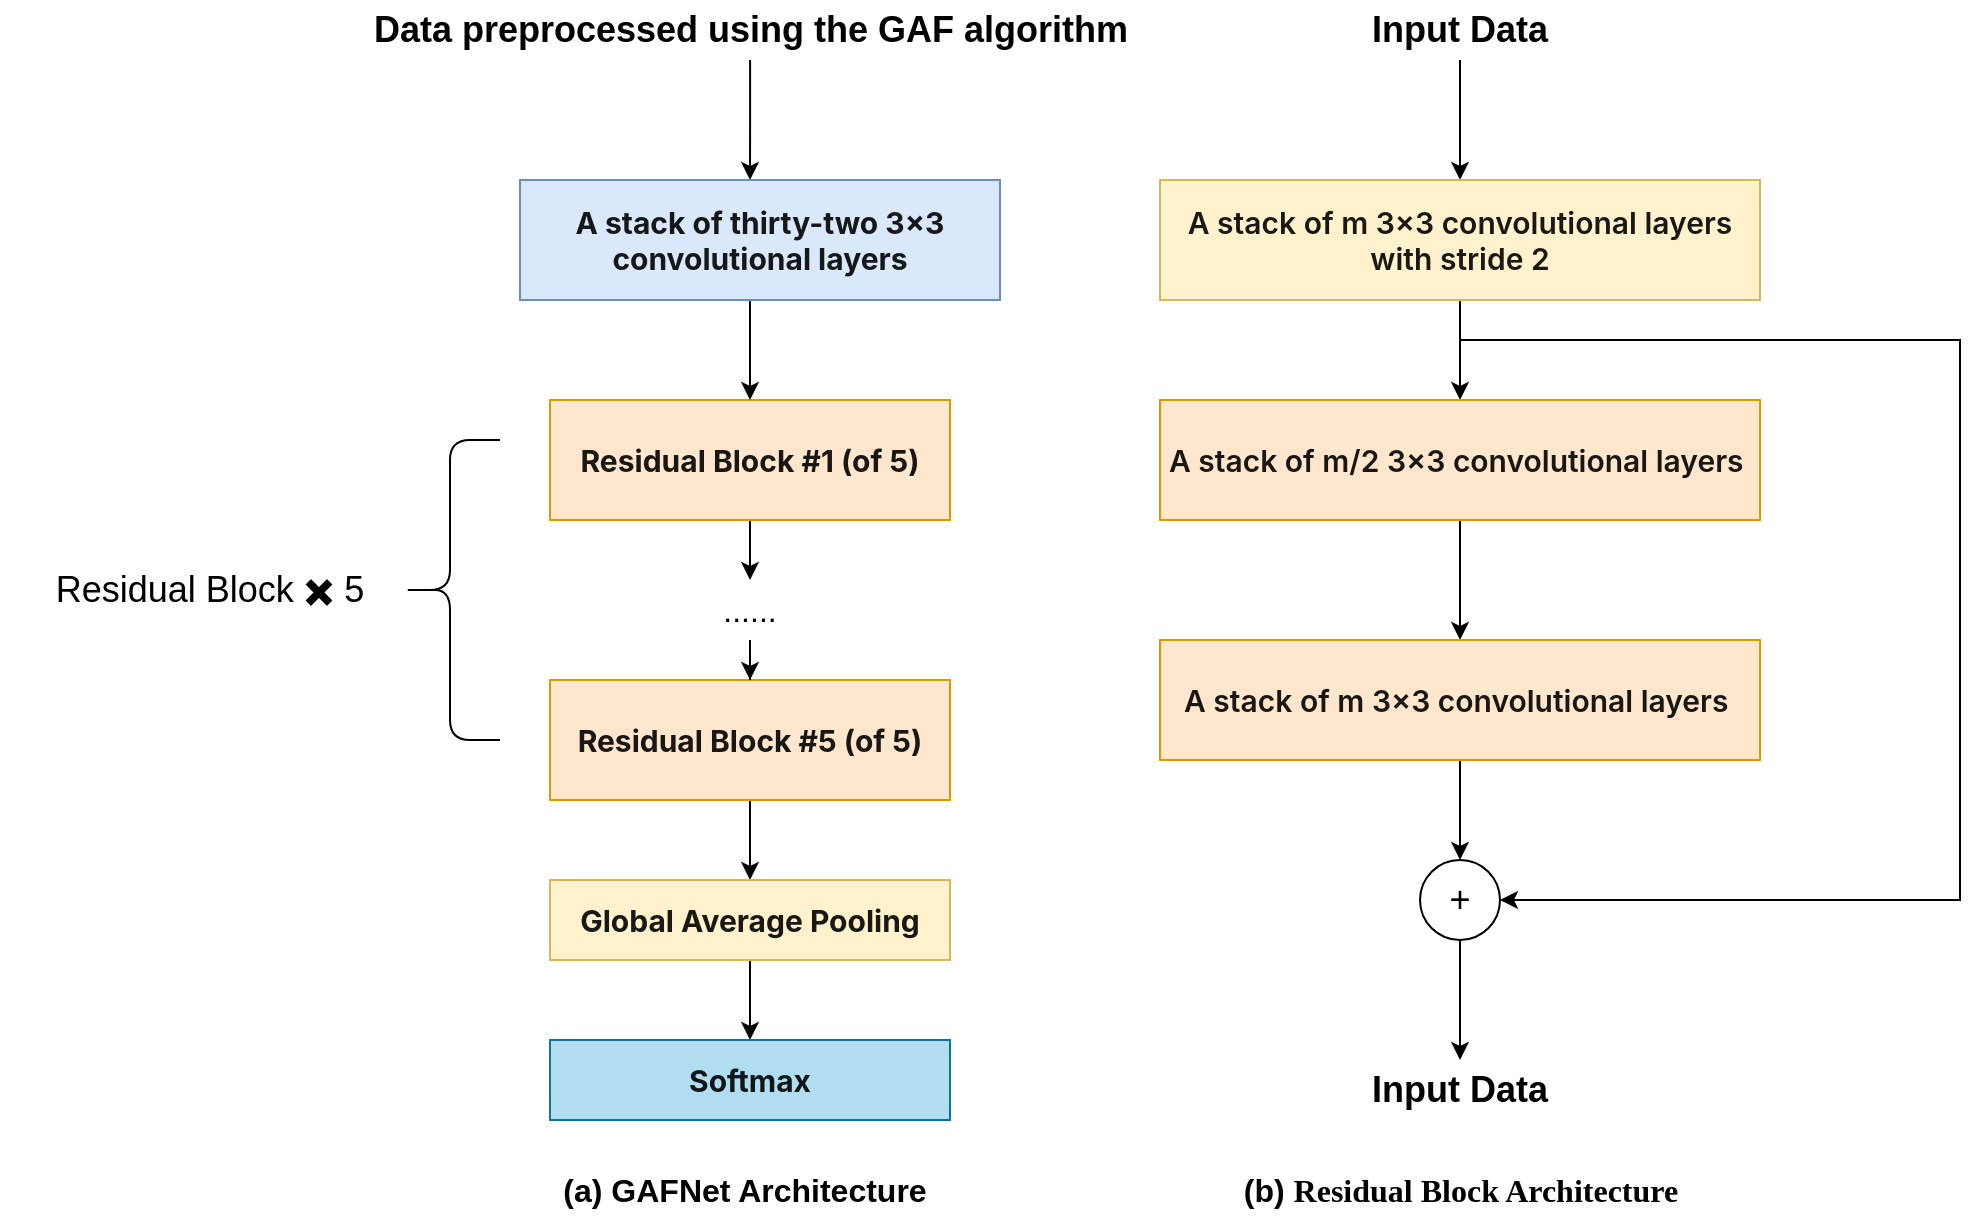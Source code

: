<mxfile version="26.2.12">
  <diagram name="第 1 页" id="gsCJPo12cD5kt-aYvxFK">
    <mxGraphModel dx="1368" dy="795" grid="1" gridSize="10" guides="1" tooltips="1" connect="1" arrows="1" fold="1" page="1" pageScale="1" pageWidth="2339" pageHeight="3300" math="0" shadow="0">
      <root>
        <mxCell id="0" />
        <mxCell id="1" parent="0" />
        <mxCell id="f7SJwxryUG_pSJBR0R4L-12" value="" style="edgeStyle=orthogonalEdgeStyle;rounded=0;orthogonalLoop=1;jettySize=auto;html=1;" edge="1" parent="1" source="f7SJwxryUG_pSJBR0R4L-1">
          <mxGeometry relative="1" as="geometry">
            <mxPoint x="485" y="310" as="targetPoint" />
          </mxGeometry>
        </mxCell>
        <mxCell id="f7SJwxryUG_pSJBR0R4L-1" value="&lt;b&gt;&lt;font style=&quot;font-size: 18px;&quot;&gt;Data preprocessed&amp;nbsp;&lt;/font&gt;&lt;span style=&quot;font-size: 18px; background-color: transparent; color: light-dark(rgb(0, 0, 0), rgb(255, 255, 255));&quot;&gt;using the GAF algorithm&lt;/span&gt;&lt;/b&gt;" style="text;html=1;align=center;verticalAlign=middle;whiteSpace=wrap;rounded=0;" vertex="1" parent="1">
          <mxGeometry x="293.75" y="220" width="382.5" height="30" as="geometry" />
        </mxCell>
        <mxCell id="f7SJwxryUG_pSJBR0R4L-3" value="&lt;span style=&quot;font-size: 18px;&quot;&gt;Residual Block ✖️ 5&lt;/span&gt;" style="text;html=1;align=center;verticalAlign=middle;whiteSpace=wrap;rounded=0;" vertex="1" parent="1">
          <mxGeometry x="110" y="500" width="210" height="30" as="geometry" />
        </mxCell>
        <mxCell id="f7SJwxryUG_pSJBR0R4L-7" value="" style="edgeStyle=orthogonalEdgeStyle;rounded=0;orthogonalLoop=1;jettySize=auto;html=1;" edge="1" parent="1" source="f7SJwxryUG_pSJBR0R4L-4" target="f7SJwxryUG_pSJBR0R4L-6">
          <mxGeometry relative="1" as="geometry" />
        </mxCell>
        <mxCell id="f7SJwxryUG_pSJBR0R4L-4" value="&lt;div&gt;&lt;span style=&quot;color: light-dark(rgba(0, 0, 0, 0.9), rgb(237, 237, 237)); font-family: &amp;quot;PingFang SC&amp;quot;, -apple-system, BlinkMacSystemFont, &amp;quot;Segoe UI&amp;quot;, Roboto, Ubuntu, &amp;quot;Helvetica Neue&amp;quot;, Helvetica, Arial, &amp;quot;Hiragino Sans GB&amp;quot;, &amp;quot;Microsoft YaHei UI&amp;quot;, &amp;quot;Microsoft YaHei&amp;quot;, &amp;quot;Source Han Sans CN&amp;quot;, sans-serif; font-size: 15px; font-variant-ligatures: inherit; text-align: start; caret-color: light-dark(rgba(0, 0, 0, 0.9), rgb(237, 237, 237)); background-color: transparent;&quot;&gt;&lt;b&gt;Residual Block #1 (of 5)&lt;/b&gt;&lt;/span&gt;&lt;/div&gt;" style="rounded=0;whiteSpace=wrap;html=1;fillColor=#ffe6cc;strokeColor=#d79b00;" vertex="1" parent="1">
          <mxGeometry x="385" y="420" width="200" height="60" as="geometry" />
        </mxCell>
        <mxCell id="f7SJwxryUG_pSJBR0R4L-14" value="" style="edgeStyle=orthogonalEdgeStyle;rounded=0;orthogonalLoop=1;jettySize=auto;html=1;" edge="1" parent="1" source="f7SJwxryUG_pSJBR0R4L-5" target="f7SJwxryUG_pSJBR0R4L-9">
          <mxGeometry relative="1" as="geometry" />
        </mxCell>
        <mxCell id="f7SJwxryUG_pSJBR0R4L-5" value="&lt;div&gt;&lt;span style=&quot;color: light-dark(rgba(0, 0, 0, 0.9), rgb(237, 237, 237)); font-family: &amp;quot;PingFang SC&amp;quot;, -apple-system, BlinkMacSystemFont, &amp;quot;Segoe UI&amp;quot;, Roboto, Ubuntu, &amp;quot;Helvetica Neue&amp;quot;, Helvetica, Arial, &amp;quot;Hiragino Sans GB&amp;quot;, &amp;quot;Microsoft YaHei UI&amp;quot;, &amp;quot;Microsoft YaHei&amp;quot;, &amp;quot;Source Han Sans CN&amp;quot;, sans-serif; font-size: 15px; font-variant-ligatures: inherit; text-align: start; caret-color: light-dark(rgba(0, 0, 0, 0.9), rgb(237, 237, 237)); background-color: transparent;&quot;&gt;&lt;b&gt;Residual Block #5 (of 5)&lt;/b&gt;&lt;/span&gt;&lt;/div&gt;" style="rounded=0;whiteSpace=wrap;html=1;fillColor=#ffe6cc;strokeColor=#d79b00;" vertex="1" parent="1">
          <mxGeometry x="385" y="560" width="200" height="60" as="geometry" />
        </mxCell>
        <mxCell id="f7SJwxryUG_pSJBR0R4L-8" value="" style="edgeStyle=orthogonalEdgeStyle;rounded=0;orthogonalLoop=1;jettySize=auto;html=1;" edge="1" parent="1" source="f7SJwxryUG_pSJBR0R4L-6" target="f7SJwxryUG_pSJBR0R4L-5">
          <mxGeometry relative="1" as="geometry" />
        </mxCell>
        <mxCell id="f7SJwxryUG_pSJBR0R4L-6" value="&lt;font style=&quot;font-size: 16px;&quot;&gt;......&lt;/font&gt;" style="text;html=1;align=center;verticalAlign=middle;whiteSpace=wrap;rounded=0;" vertex="1" parent="1">
          <mxGeometry x="455" y="510" width="60" height="30" as="geometry" />
        </mxCell>
        <mxCell id="f7SJwxryUG_pSJBR0R4L-15" value="" style="edgeStyle=orthogonalEdgeStyle;rounded=0;orthogonalLoop=1;jettySize=auto;html=1;" edge="1" parent="1" source="f7SJwxryUG_pSJBR0R4L-9" target="f7SJwxryUG_pSJBR0R4L-10">
          <mxGeometry relative="1" as="geometry" />
        </mxCell>
        <mxCell id="f7SJwxryUG_pSJBR0R4L-9" value="&lt;div&gt;&lt;span style=&quot;color: light-dark(rgba(0, 0, 0, 0.9), rgb(237, 237, 237)); font-family: &amp;quot;PingFang SC&amp;quot;, -apple-system, BlinkMacSystemFont, &amp;quot;Segoe UI&amp;quot;, Roboto, Ubuntu, &amp;quot;Helvetica Neue&amp;quot;, Helvetica, Arial, &amp;quot;Hiragino Sans GB&amp;quot;, &amp;quot;Microsoft YaHei UI&amp;quot;, &amp;quot;Microsoft YaHei&amp;quot;, &amp;quot;Source Han Sans CN&amp;quot;, sans-serif; font-size: 15px; font-variant-ligatures: inherit; text-align: start; caret-color: light-dark(rgba(0, 0, 0, 0.9), rgb(237, 237, 237)); background-color: transparent;&quot;&gt;&lt;b&gt;Global Average Pooling&lt;/b&gt;&lt;/span&gt;&lt;/div&gt;" style="rounded=0;whiteSpace=wrap;html=1;fillColor=#fff2cc;strokeColor=#d6b656;" vertex="1" parent="1">
          <mxGeometry x="385" y="660" width="200" height="40" as="geometry" />
        </mxCell>
        <mxCell id="f7SJwxryUG_pSJBR0R4L-10" value="&lt;div&gt;&lt;span style=&quot;color: light-dark(rgba(0, 0, 0, 0.9), rgb(237, 237, 237)); font-family: &amp;quot;PingFang SC&amp;quot;, -apple-system, BlinkMacSystemFont, &amp;quot;Segoe UI&amp;quot;, Roboto, Ubuntu, &amp;quot;Helvetica Neue&amp;quot;, Helvetica, Arial, &amp;quot;Hiragino Sans GB&amp;quot;, &amp;quot;Microsoft YaHei UI&amp;quot;, &amp;quot;Microsoft YaHei&amp;quot;, &amp;quot;Source Han Sans CN&amp;quot;, sans-serif; font-size: 15px; font-variant-ligatures: inherit; text-align: start; caret-color: light-dark(rgba(0, 0, 0, 0.9), rgb(237, 237, 237)); background-color: transparent;&quot;&gt;&lt;b&gt;Softmax&lt;/b&gt;&lt;/span&gt;&lt;/div&gt;" style="rounded=0;whiteSpace=wrap;html=1;fillColor=#b1ddf0;strokeColor=#10739e;" vertex="1" parent="1">
          <mxGeometry x="385" y="740" width="200" height="40" as="geometry" />
        </mxCell>
        <mxCell id="f7SJwxryUG_pSJBR0R4L-11" value="&lt;font style=&quot;font-size: 16px;&quot;&gt;&lt;b&gt;(a) GAFNet Architecture&lt;/b&gt;&lt;/font&gt;" style="text;html=1;align=center;verticalAlign=middle;whiteSpace=wrap;rounded=0;" vertex="1" parent="1">
          <mxGeometry x="370" y="800" width="225" height="30" as="geometry" />
        </mxCell>
        <mxCell id="f7SJwxryUG_pSJBR0R4L-16" value="" style="shape=curlyBracket;whiteSpace=wrap;html=1;rounded=1;labelPosition=left;verticalLabelPosition=middle;align=right;verticalAlign=middle;" vertex="1" parent="1">
          <mxGeometry x="310" y="440" width="50" height="150" as="geometry" />
        </mxCell>
        <mxCell id="f7SJwxryUG_pSJBR0R4L-30" value="" style="edgeStyle=orthogonalEdgeStyle;rounded=0;orthogonalLoop=1;jettySize=auto;html=1;" edge="1" parent="1" source="f7SJwxryUG_pSJBR0R4L-17" target="f7SJwxryUG_pSJBR0R4L-18">
          <mxGeometry relative="1" as="geometry" />
        </mxCell>
        <mxCell id="f7SJwxryUG_pSJBR0R4L-17" value="&lt;span style=&quot;font-size: 18px;&quot;&gt;&lt;b&gt;Input Data&lt;/b&gt;&lt;/span&gt;" style="text;html=1;align=center;verticalAlign=middle;whiteSpace=wrap;rounded=0;" vertex="1" parent="1">
          <mxGeometry x="735" y="220" width="210" height="30" as="geometry" />
        </mxCell>
        <mxCell id="f7SJwxryUG_pSJBR0R4L-25" value="" style="edgeStyle=orthogonalEdgeStyle;rounded=0;orthogonalLoop=1;jettySize=auto;html=1;" edge="1" parent="1" source="f7SJwxryUG_pSJBR0R4L-18" target="f7SJwxryUG_pSJBR0R4L-19">
          <mxGeometry relative="1" as="geometry" />
        </mxCell>
        <mxCell id="f7SJwxryUG_pSJBR0R4L-29" value="" style="edgeStyle=orthogonalEdgeStyle;rounded=0;orthogonalLoop=1;jettySize=auto;html=1;entryX=1;entryY=0.5;entryDx=0;entryDy=0;" edge="1" parent="1" source="f7SJwxryUG_pSJBR0R4L-18" target="f7SJwxryUG_pSJBR0R4L-24">
          <mxGeometry relative="1" as="geometry">
            <mxPoint x="860" y="700" as="targetPoint" />
            <Array as="points">
              <mxPoint x="840" y="390" />
              <mxPoint x="1090" y="390" />
              <mxPoint x="1090" y="670" />
            </Array>
          </mxGeometry>
        </mxCell>
        <mxCell id="f7SJwxryUG_pSJBR0R4L-18" value="&lt;div&gt;&lt;span style=&quot;font-family: &amp;quot;PingFang SC&amp;quot;, -apple-system, BlinkMacSystemFont, &amp;quot;Segoe UI&amp;quot;, Roboto, Ubuntu, &amp;quot;Helvetica Neue&amp;quot;, Helvetica, Arial, &amp;quot;Hiragino Sans GB&amp;quot;, &amp;quot;Microsoft YaHei UI&amp;quot;, &amp;quot;Microsoft YaHei&amp;quot;, &amp;quot;Source Han Sans CN&amp;quot;, sans-serif; font-variant-ligatures: inherit; font-weight: 600; color: light-dark(rgba(0, 0, 0, 0.9), rgb(237, 237, 237)); font-size: 15px; text-align: start; caret-color: light-dark(rgba(0, 0, 0, 0.9), rgb(237, 237, 237));&quot;&gt;A stack of m 3×3 convolutional layers with stride 2&lt;/span&gt;&lt;/div&gt;" style="rounded=0;whiteSpace=wrap;html=1;fillColor=#fff2cc;strokeColor=#d6b656;" vertex="1" parent="1">
          <mxGeometry x="690" y="310" width="300" height="60" as="geometry" />
        </mxCell>
        <mxCell id="f7SJwxryUG_pSJBR0R4L-26" value="" style="edgeStyle=orthogonalEdgeStyle;rounded=0;orthogonalLoop=1;jettySize=auto;html=1;" edge="1" parent="1" source="f7SJwxryUG_pSJBR0R4L-19" target="f7SJwxryUG_pSJBR0R4L-20">
          <mxGeometry relative="1" as="geometry" />
        </mxCell>
        <mxCell id="f7SJwxryUG_pSJBR0R4L-19" value="&lt;div&gt;&lt;span style=&quot;font-family: &amp;quot;PingFang SC&amp;quot;, -apple-system, BlinkMacSystemFont, &amp;quot;Segoe UI&amp;quot;, Roboto, Ubuntu, &amp;quot;Helvetica Neue&amp;quot;, Helvetica, Arial, &amp;quot;Hiragino Sans GB&amp;quot;, &amp;quot;Microsoft YaHei UI&amp;quot;, &amp;quot;Microsoft YaHei&amp;quot;, &amp;quot;Source Han Sans CN&amp;quot;, sans-serif; font-variant-ligatures: inherit; font-weight: 600; color: light-dark(rgba(0, 0, 0, 0.9), rgb(237, 237, 237)); font-size: 15px; text-align: start; caret-color: light-dark(rgba(0, 0, 0, 0.9), rgb(237, 237, 237));&quot;&gt;A stack of m/2 3×3 convolutional layers&amp;nbsp;&lt;/span&gt;&lt;/div&gt;" style="rounded=0;whiteSpace=wrap;html=1;fillColor=#ffe6cc;strokeColor=#d79b00;" vertex="1" parent="1">
          <mxGeometry x="690" y="420" width="300" height="60" as="geometry" />
        </mxCell>
        <mxCell id="f7SJwxryUG_pSJBR0R4L-27" value="" style="edgeStyle=orthogonalEdgeStyle;rounded=0;orthogonalLoop=1;jettySize=auto;html=1;" edge="1" parent="1" source="f7SJwxryUG_pSJBR0R4L-20" target="f7SJwxryUG_pSJBR0R4L-24">
          <mxGeometry relative="1" as="geometry" />
        </mxCell>
        <mxCell id="f7SJwxryUG_pSJBR0R4L-20" value="&lt;div&gt;&lt;span style=&quot;font-family: &amp;quot;PingFang SC&amp;quot;, -apple-system, BlinkMacSystemFont, &amp;quot;Segoe UI&amp;quot;, Roboto, Ubuntu, &amp;quot;Helvetica Neue&amp;quot;, Helvetica, Arial, &amp;quot;Hiragino Sans GB&amp;quot;, &amp;quot;Microsoft YaHei UI&amp;quot;, &amp;quot;Microsoft YaHei&amp;quot;, &amp;quot;Source Han Sans CN&amp;quot;, sans-serif; font-variant-ligatures: inherit; font-weight: 600; color: light-dark(rgba(0, 0, 0, 0.9), rgb(237, 237, 237)); font-size: 15px; text-align: start; caret-color: light-dark(rgba(0, 0, 0, 0.9), rgb(237, 237, 237));&quot;&gt;A stack of m 3×3 convolutional layers&amp;nbsp;&lt;/span&gt;&lt;/div&gt;" style="rounded=0;whiteSpace=wrap;html=1;fillColor=#ffe6cc;strokeColor=#d79b00;" vertex="1" parent="1">
          <mxGeometry x="690" y="540" width="300" height="60" as="geometry" />
        </mxCell>
        <mxCell id="f7SJwxryUG_pSJBR0R4L-37" value="" style="edgeStyle=orthogonalEdgeStyle;rounded=0;orthogonalLoop=1;jettySize=auto;html=1;" edge="1" parent="1" source="f7SJwxryUG_pSJBR0R4L-24" target="f7SJwxryUG_pSJBR0R4L-36">
          <mxGeometry relative="1" as="geometry" />
        </mxCell>
        <mxCell id="f7SJwxryUG_pSJBR0R4L-24" value="&lt;font style=&quot;font-size: 18px;&quot;&gt;+&lt;/font&gt;" style="ellipse;whiteSpace=wrap;html=1;aspect=fixed;" vertex="1" parent="1">
          <mxGeometry x="820" y="650" width="40" height="40" as="geometry" />
        </mxCell>
        <mxCell id="f7SJwxryUG_pSJBR0R4L-31" value="&lt;b&gt;&lt;font style=&quot;font-size: 16px;&quot;&gt;(b)&amp;nbsp;&lt;/font&gt;&lt;span style=&quot;caret-color: rgb(0, 0, 0); font-family: -webkit-standard; font-size: medium; text-align: start;&quot;&gt;Residual Block Architecture&lt;/span&gt;&lt;/b&gt;" style="text;html=1;align=center;verticalAlign=middle;whiteSpace=wrap;rounded=0;" vertex="1" parent="1">
          <mxGeometry x="713.75" y="800" width="252.5" height="30" as="geometry" />
        </mxCell>
        <mxCell id="f7SJwxryUG_pSJBR0R4L-33" value="" style="edgeStyle=orthogonalEdgeStyle;rounded=0;orthogonalLoop=1;jettySize=auto;html=1;" edge="1" parent="1" source="f7SJwxryUG_pSJBR0R4L-32" target="f7SJwxryUG_pSJBR0R4L-4">
          <mxGeometry relative="1" as="geometry">
            <Array as="points">
              <mxPoint x="485" y="380" />
              <mxPoint x="485" y="380" />
            </Array>
          </mxGeometry>
        </mxCell>
        <mxCell id="f7SJwxryUG_pSJBR0R4L-32" value="&lt;span style=&quot;white-space-collapse: preserve; caret-color: rgba(0, 0, 0, 0.9); color: rgba(0, 0, 0, 0.9); font-family: &amp;quot;PingFang SC&amp;quot;, -apple-system, BlinkMacSystemFont, &amp;quot;Segoe UI&amp;quot;, Roboto, Ubuntu, &amp;quot;Helvetica Neue&amp;quot;, Helvetica, Arial, &amp;quot;Hiragino Sans GB&amp;quot;, &amp;quot;Microsoft YaHei UI&amp;quot;, &amp;quot;Microsoft YaHei&amp;quot;, &amp;quot;Source Han Sans CN&amp;quot;, sans-serif; font-size: 15px; text-align: start;&quot;&gt;&lt;b&gt;A stack of thirty-two 3×3 convolutional layers&lt;/b&gt;&lt;/span&gt;" style="rounded=0;whiteSpace=wrap;html=1;fillColor=#dae8fc;strokeColor=#6c8ebf;" vertex="1" parent="1">
          <mxGeometry x="370" y="310" width="240" height="60" as="geometry" />
        </mxCell>
        <mxCell id="f7SJwxryUG_pSJBR0R4L-36" value="&lt;span style=&quot;font-size: 18px;&quot;&gt;&lt;b&gt;Input Data&lt;/b&gt;&lt;/span&gt;" style="text;html=1;align=center;verticalAlign=middle;whiteSpace=wrap;rounded=0;" vertex="1" parent="1">
          <mxGeometry x="735" y="750" width="210" height="30" as="geometry" />
        </mxCell>
      </root>
    </mxGraphModel>
  </diagram>
</mxfile>
